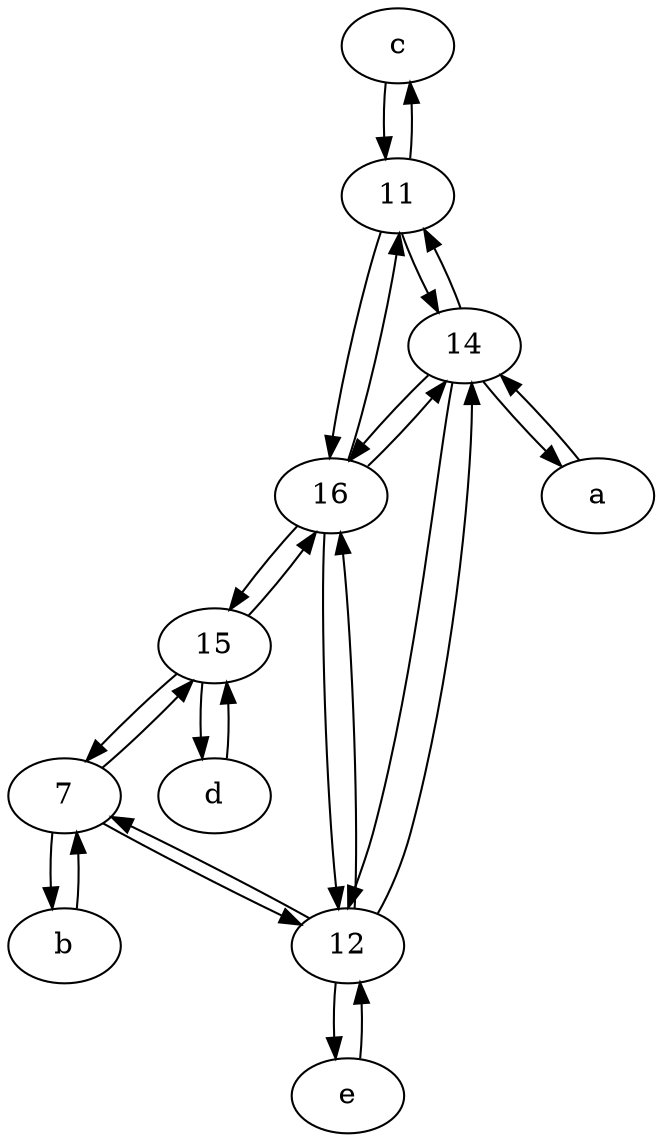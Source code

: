 digraph  {
	c [pos="20,10!"];
	16;
	15;
	12;
	11;
	7;
	b [pos="50,20!"];
	14;
	e [pos="30,50!"];
	d [pos="20,30!"];
	a [pos="40,10!"];
	7 -> b;
	15 -> 16;
	16 -> 11;
	14 -> 12;
	b -> 7;
	14 -> a;
	12 -> 16;
	12 -> 14;
	7 -> 15;
	15 -> 7;
	15 -> d;
	d -> 15;
	16 -> 15;
	14 -> 16;
	7 -> 12;
	11 -> c;
	e -> 12;
	14 -> 11;
	11 -> 16;
	12 -> e;
	16 -> 14;
	16 -> 12;
	11 -> 14;
	c -> 11;
	a -> 14;
	12 -> 7;

	}